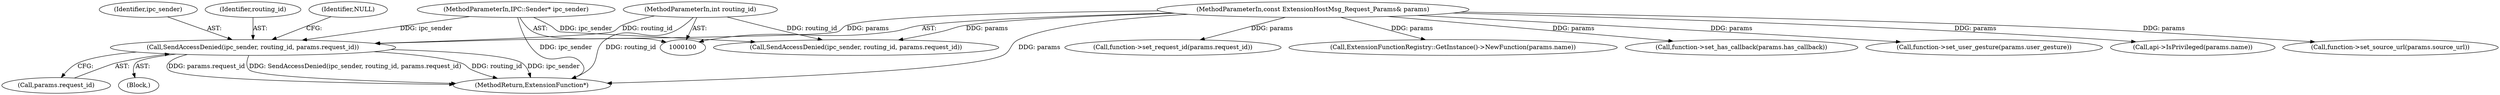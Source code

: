 digraph "0_Chrome_f335421145bb7f82c60fb9d61babcd6ce2e4b21e@pointer" {
"1000119" [label="(Call,SendAccessDenied(ipc_sender, routing_id, params.request_id))"];
"1000107" [label="(MethodParameterIn,IPC::Sender* ipc_sender)"];
"1000109" [label="(MethodParameterIn,int routing_id)"];
"1000101" [label="(MethodParameterIn,const ExtensionHostMsg_Request_Params& params)"];
"1000172" [label="(Call,function->set_request_id(params.request_id))"];
"1000159" [label="(Call,ExtensionFunctionRegistry::GetInstance()->NewFunction(params.name))"];
"1000107" [label="(MethodParameterIn,IPC::Sender* ipc_sender)"];
"1000120" [label="(Identifier,ipc_sender)"];
"1000101" [label="(MethodParameterIn,const ExtensionHostMsg_Request_Params& params)"];
"1000176" [label="(Call,function->set_has_callback(params.has_callback))"];
"1000122" [label="(Call,params.request_id)"];
"1000148" [label="(Call,SendAccessDenied(ipc_sender, routing_id, params.request_id))"];
"1000109" [label="(MethodParameterIn,int routing_id)"];
"1000180" [label="(Call,function->set_user_gesture(params.user_gesture))"];
"1000129" [label="(Call,api->IsPrivileged(params.name))"];
"1000121" [label="(Identifier,routing_id)"];
"1000114" [label="(Block,)"];
"1000199" [label="(MethodReturn,ExtensionFunction*)"];
"1000126" [label="(Identifier,NULL)"];
"1000168" [label="(Call,function->set_source_url(params.source_url))"];
"1000119" [label="(Call,SendAccessDenied(ipc_sender, routing_id, params.request_id))"];
"1000119" -> "1000114"  [label="AST: "];
"1000119" -> "1000122"  [label="CFG: "];
"1000120" -> "1000119"  [label="AST: "];
"1000121" -> "1000119"  [label="AST: "];
"1000122" -> "1000119"  [label="AST: "];
"1000126" -> "1000119"  [label="CFG: "];
"1000119" -> "1000199"  [label="DDG: SendAccessDenied(ipc_sender, routing_id, params.request_id)"];
"1000119" -> "1000199"  [label="DDG: routing_id"];
"1000119" -> "1000199"  [label="DDG: ipc_sender"];
"1000119" -> "1000199"  [label="DDG: params.request_id"];
"1000107" -> "1000119"  [label="DDG: ipc_sender"];
"1000109" -> "1000119"  [label="DDG: routing_id"];
"1000101" -> "1000119"  [label="DDG: params"];
"1000107" -> "1000100"  [label="AST: "];
"1000107" -> "1000199"  [label="DDG: ipc_sender"];
"1000107" -> "1000148"  [label="DDG: ipc_sender"];
"1000109" -> "1000100"  [label="AST: "];
"1000109" -> "1000199"  [label="DDG: routing_id"];
"1000109" -> "1000148"  [label="DDG: routing_id"];
"1000101" -> "1000100"  [label="AST: "];
"1000101" -> "1000199"  [label="DDG: params"];
"1000101" -> "1000129"  [label="DDG: params"];
"1000101" -> "1000148"  [label="DDG: params"];
"1000101" -> "1000159"  [label="DDG: params"];
"1000101" -> "1000168"  [label="DDG: params"];
"1000101" -> "1000172"  [label="DDG: params"];
"1000101" -> "1000176"  [label="DDG: params"];
"1000101" -> "1000180"  [label="DDG: params"];
}
